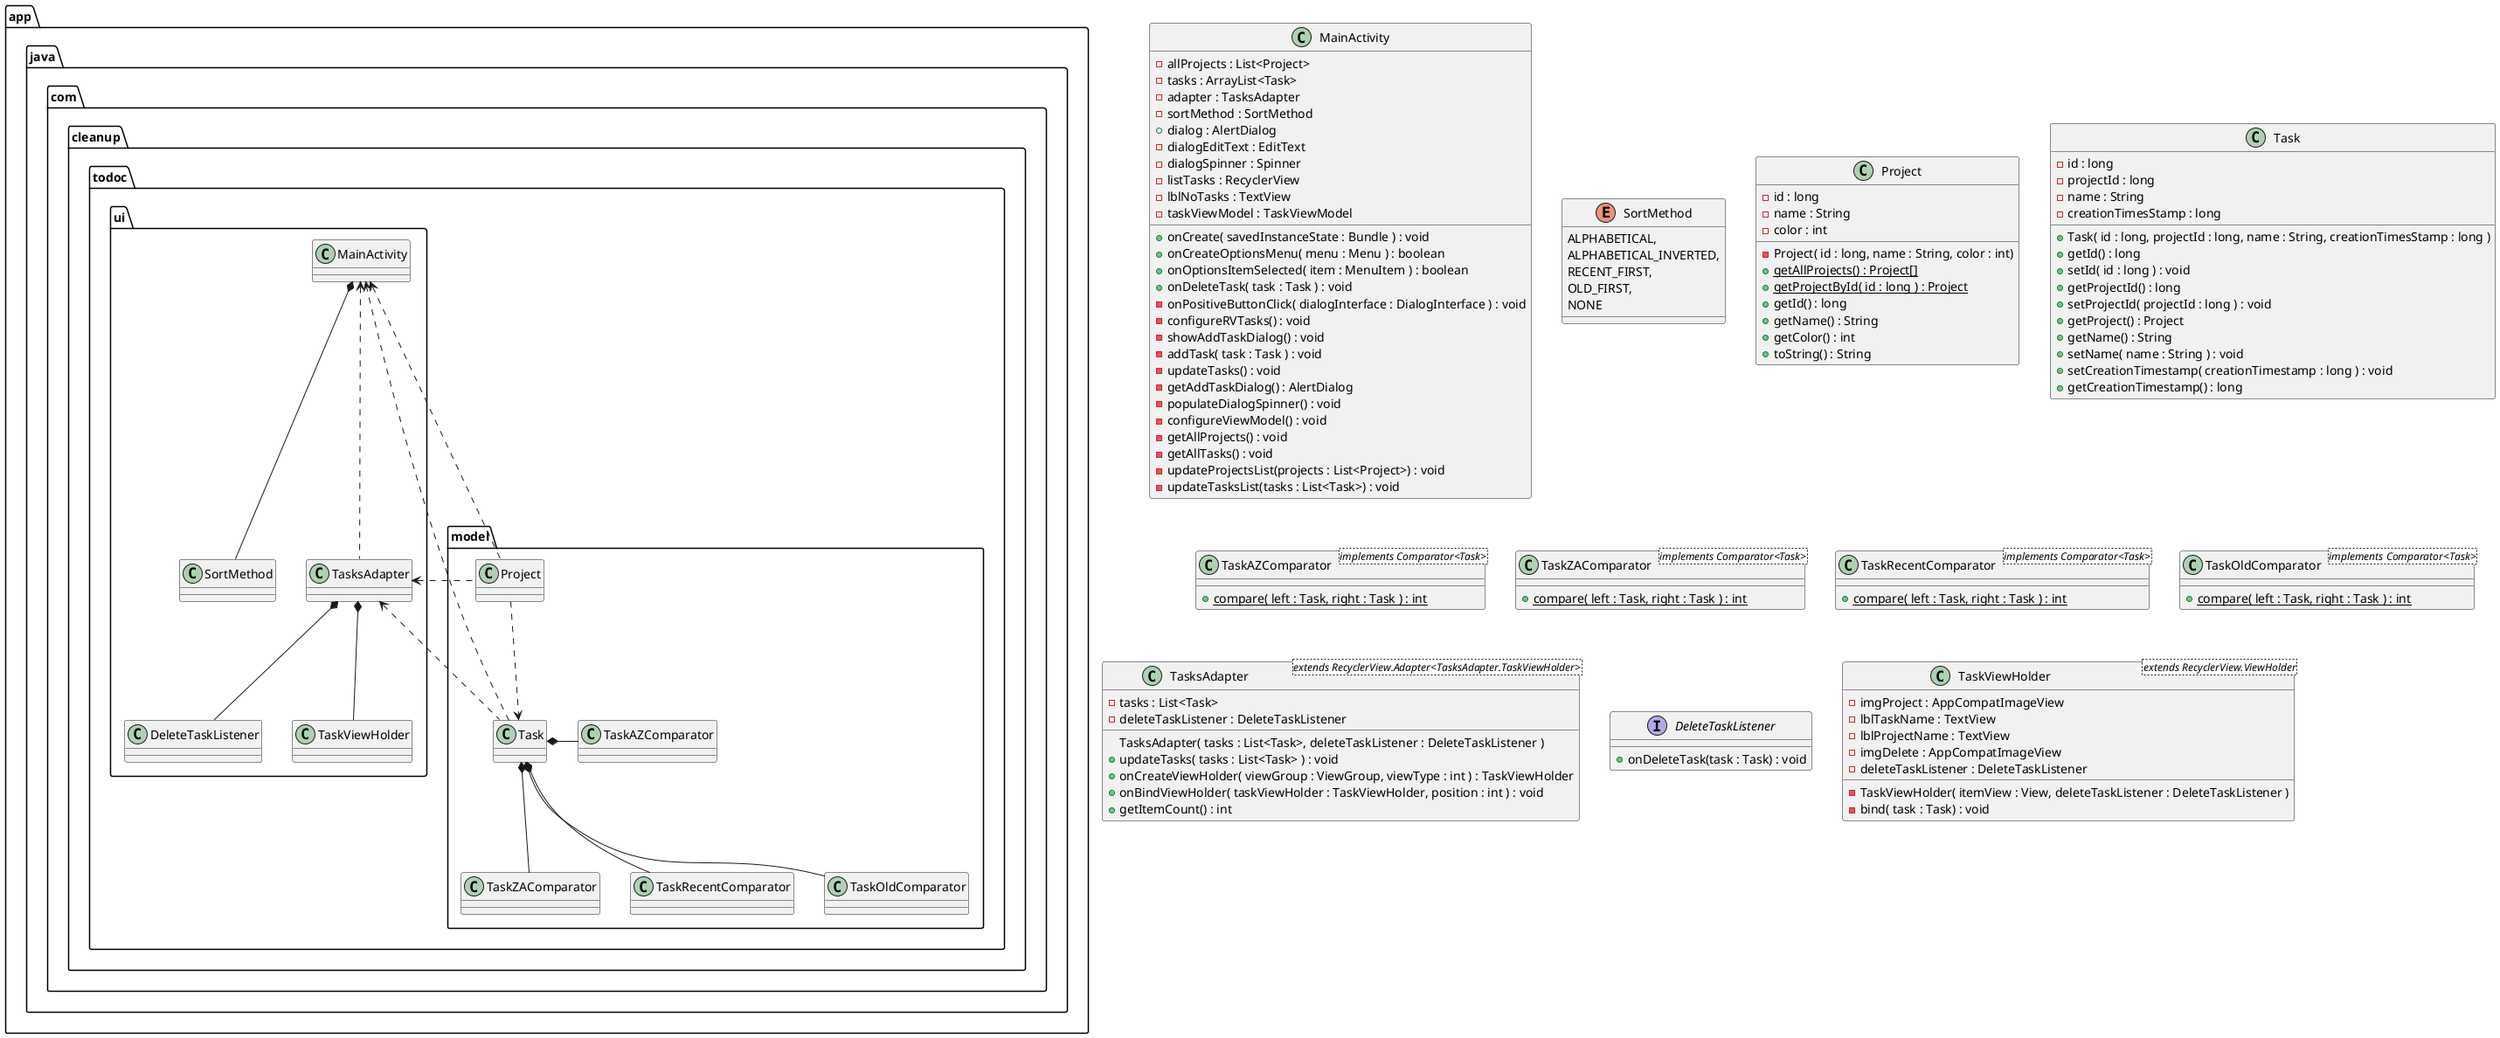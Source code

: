 @startuml
'https://plantuml.com/class-diagram

package "app.java.com.cleanup.todoc.model"{
    Task *- TaskAZComparator
    Task *-- TaskZAComparator
    Task *-- TaskRecentComparator
    Task *-- TaskOldComparator
    Task <.up. Project
}
package "app.java.com.cleanup.todoc.ui"{
    MainActivity *-- SortMethod
    TasksAdapter *-- DeleteTaskListener
    TasksAdapter *-- TaskViewHolder
    TasksAdapter <.. Task
    MainActivity <.left. Task
    MainActivity <.. TasksAdapter
    TasksAdapter <.. Project
    MainActivity <.. Project
}







class MainActivity {
    - allProjects : List<Project>
    - tasks : ArrayList<Task>
    - adapter : TasksAdapter
    - sortMethod : SortMethod
    + dialog : AlertDialog
    - dialogEditText : EditText
    - dialogSpinner : Spinner
    - listTasks : RecyclerView
    - lblNoTasks : TextView
    - taskViewModel : TaskViewModel
    + onCreate( savedInstanceState : Bundle ) : void
    + onCreateOptionsMenu( menu : Menu ) : boolean
    + onOptionsItemSelected( item : MenuItem ) : boolean
    + onDeleteTask( task : Task ) : void
    - onPositiveButtonClick( dialogInterface : DialogInterface ) : void
    - configureRVTasks() : void
    - showAddTaskDialog() : void
    - addTask( task : Task ) : void
    - updateTasks() : void
    - getAddTaskDialog() : AlertDialog
    - populateDialogSpinner() : void
    - configureViewModel() : void
    - getAllProjects() : void
    - getAllTasks() : void
    - updateProjectsList(projects : List<Project>) : void
    - updateTasksList(tasks : List<Task>) : void
}

enum SortMethod {
            ALPHABETICAL,
            ALPHABETICAL_INVERTED,
            RECENT_FIRST,
            OLD_FIRST,
            NONE
        }

class Project {
    - id : long
    - name : String
    - color : int
    - Project( id : long, name : String, color : int)
    + {static} getAllProjects() : Project[]
    + {static} getProjectById( id : long ) : Project
    + getId() : long
    + getName() : String
    + getColor() : int
    + toString() : String
}

class Task {
    - id : long
    - projectId : long
    - name : String
    - creationTimesStamp : long
    + Task( id : long, projectId : long, name : String, creationTimesStamp : long )
    + getId() : long
    + setId( id : long ) : void
    + getProjectId() : long
    + setProjectId( projectId : long ) : void
    + getProject() : Project
    + getName() : String
    + setName( name : String ) : void
    + setCreationTimestamp( creationTimestamp : long ) : void
    + getCreationTimestamp() : long
}

class TaskAZComparator <implements Comparator<Task>>{
    + {static} compare( left : Task, right : Task ) : int
}

class TaskZAComparator <implements Comparator<Task>>{
    + {static} compare( left : Task, right : Task ) : int
}

class TaskRecentComparator <implements Comparator<Task>>{
    + {static} compare( left : Task, right : Task ) : int
}

class TaskOldComparator <implements Comparator<Task>>{
    + {static} compare( left : Task, right : Task ) : int
}

class TasksAdapter <extends RecyclerView.Adapter<TasksAdapter.TaskViewHolder>>{
   - tasks : List<Task>
   - deleteTaskListener : DeleteTaskListener
   TasksAdapter( tasks : List<Task>, deleteTaskListener : DeleteTaskListener )
   + updateTasks( tasks : List<Task> ) : void
   + onCreateViewHolder( viewGroup : ViewGroup, viewType : int ) : TaskViewHolder
   + onBindViewHolder( taskViewHolder : TaskViewHolder, position : int ) : void
   + getItemCount() : int

}

interface DeleteTaskListener {
   + onDeleteTask(task : Task) : void
}

class TaskViewHolder <extends RecyclerView.ViewHolder> {
    - imgProject : AppCompatImageView
    - lblTaskName : TextView
    - lblProjectName : TextView
    - imgDelete : AppCompatImageView
    - deleteTaskListener : DeleteTaskListener
    - TaskViewHolder( itemView : View, deleteTaskListener : DeleteTaskListener )
    - bind( task : Task) : void
}

@enduml